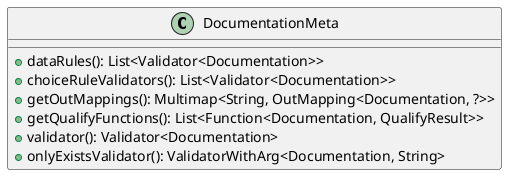 @startuml

    class DocumentationMeta [[DocumentationMeta.html]] {
        +dataRules(): List<Validator<Documentation>>
        +choiceRuleValidators(): List<Validator<Documentation>>
        +getOutMappings(): Multimap<String, OutMapping<Documentation, ?>>
        +getQualifyFunctions(): List<Function<Documentation, QualifyResult>>
        +validator(): Validator<Documentation>
        +onlyExistsValidator(): ValidatorWithArg<Documentation, String>
    }

@enduml
